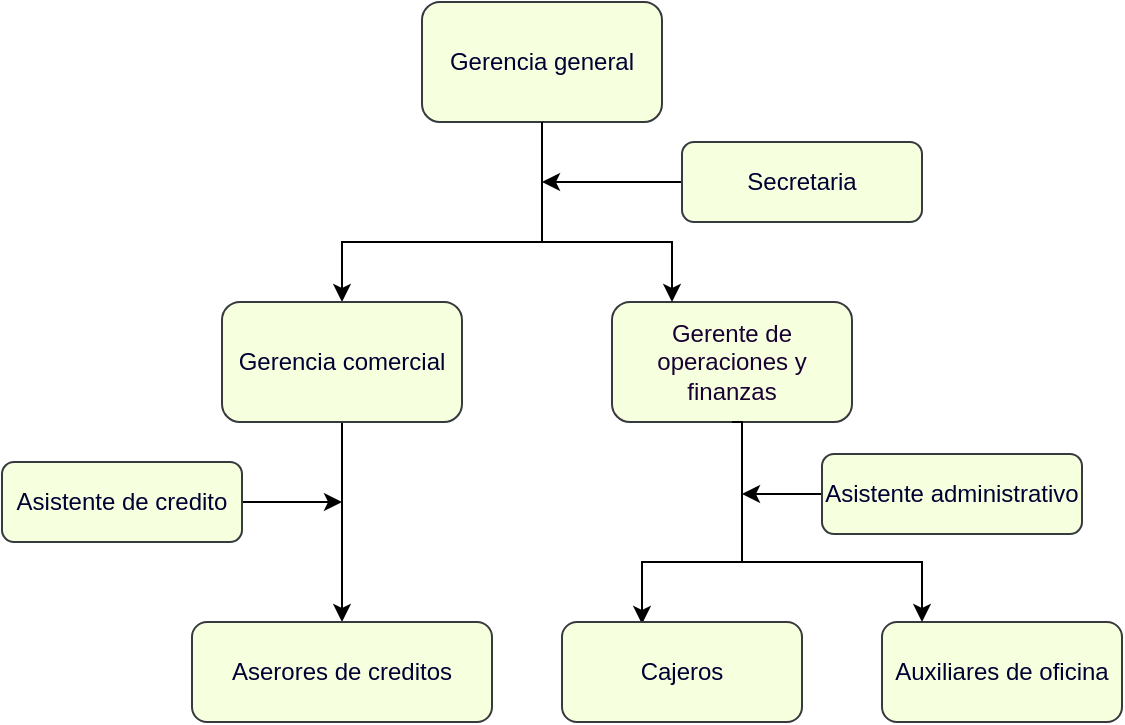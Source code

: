 <mxfile>
    <diagram id="oxYYXQ5WkXWfe8dbFt6P" name="Page-1">
        <mxGraphModel dx="504" dy="365" grid="1" gridSize="10" guides="1" tooltips="1" connect="1" arrows="1" fold="1" page="1" pageScale="1" pageWidth="850" pageHeight="1100" math="0" shadow="0">
            <root>
                <mxCell id="0"/>
                <mxCell id="1" parent="0"/>
                <mxCell id="14" style="edgeStyle=orthogonalEdgeStyle;rounded=0;orthogonalLoop=1;jettySize=auto;html=1;entryX=0.5;entryY=0;entryDx=0;entryDy=0;" parent="1" source="2" target="4" edge="1">
                    <mxGeometry relative="1" as="geometry">
                        <Array as="points">
                            <mxPoint x="390" y="410"/>
                            <mxPoint x="290" y="410"/>
                        </Array>
                    </mxGeometry>
                </mxCell>
                <mxCell id="2" value="Gerencia general" style="rounded=1;whiteSpace=wrap;html=1;strokeColor=#36393d;fontColor=#000033;fillColor=#F6FFDE;" parent="1" vertex="1">
                    <mxGeometry x="330" y="290" width="120" height="60" as="geometry"/>
                </mxCell>
                <mxCell id="16" style="edgeStyle=orthogonalEdgeStyle;rounded=0;orthogonalLoop=1;jettySize=auto;html=1;exitX=0;exitY=0.5;exitDx=0;exitDy=0;" parent="1" source="3" edge="1">
                    <mxGeometry relative="1" as="geometry">
                        <mxPoint x="390" y="380" as="targetPoint"/>
                    </mxGeometry>
                </mxCell>
                <mxCell id="3" value="Secretaria" style="rounded=1;whiteSpace=wrap;html=1;strokeColor=#36393d;fontColor=#000033;fillColor=#F6FFDE;" parent="1" vertex="1">
                    <mxGeometry x="460" y="360" width="120" height="40" as="geometry"/>
                </mxCell>
                <mxCell id="17" style="edgeStyle=orthogonalEdgeStyle;rounded=0;orthogonalLoop=1;jettySize=auto;html=1;entryX=0.5;entryY=0;entryDx=0;entryDy=0;" parent="1" source="4" target="8" edge="1">
                    <mxGeometry relative="1" as="geometry"/>
                </mxCell>
                <mxCell id="4" value="Gerencia comercial" style="rounded=1;whiteSpace=wrap;html=1;strokeColor=#36393d;fontColor=#000033;fillColor=#F6FFDE;" parent="1" vertex="1">
                    <mxGeometry x="230" y="440" width="120" height="60" as="geometry"/>
                </mxCell>
                <mxCell id="19" style="edgeStyle=orthogonalEdgeStyle;rounded=0;orthogonalLoop=1;jettySize=auto;html=1;" parent="1" source="5" edge="1">
                    <mxGeometry relative="1" as="geometry">
                        <mxPoint x="440" y="601" as="targetPoint"/>
                        <Array as="points">
                            <mxPoint x="490" y="570"/>
                            <mxPoint x="440" y="570"/>
                        </Array>
                    </mxGeometry>
                </mxCell>
                <mxCell id="5" value="Gerente de operaciones y finanzas" style="rounded=1;whiteSpace=wrap;html=1;strokeColor=#36393d;fontColor=#190033;fillColor=#F6FFDE;" parent="1" vertex="1">
                    <mxGeometry x="425" y="440" width="120" height="60" as="geometry"/>
                </mxCell>
                <mxCell id="18" style="edgeStyle=orthogonalEdgeStyle;rounded=0;orthogonalLoop=1;jettySize=auto;html=1;" parent="1" source="6" edge="1">
                    <mxGeometry relative="1" as="geometry">
                        <mxPoint x="290" y="540" as="targetPoint"/>
                    </mxGeometry>
                </mxCell>
                <mxCell id="6" value="Asistente de credito" style="rounded=1;whiteSpace=wrap;html=1;strokeColor=#36393d;fontColor=#000033;fillColor=#F6FFDE;" parent="1" vertex="1">
                    <mxGeometry x="120" y="520" width="120" height="40" as="geometry"/>
                </mxCell>
                <mxCell id="21" style="edgeStyle=orthogonalEdgeStyle;rounded=0;orthogonalLoop=1;jettySize=auto;html=1;" parent="1" source="7" edge="1">
                    <mxGeometry relative="1" as="geometry">
                        <mxPoint x="490" y="536" as="targetPoint"/>
                    </mxGeometry>
                </mxCell>
                <mxCell id="7" value="Asistente administrativo" style="rounded=1;whiteSpace=wrap;html=1;strokeColor=#36393d;fontColor=#000033;fillColor=#F6FFDE;" parent="1" vertex="1">
                    <mxGeometry x="530" y="516" width="130" height="40" as="geometry"/>
                </mxCell>
                <mxCell id="8" value="Aserores de creditos" style="rounded=1;whiteSpace=wrap;html=1;strokeColor=#36393d;fontColor=#000033;fillColor=#F6FFDE;" parent="1" vertex="1">
                    <mxGeometry x="215" y="600" width="150" height="50" as="geometry"/>
                </mxCell>
                <mxCell id="9" value="Cajeros" style="rounded=1;whiteSpace=wrap;html=1;strokeColor=#36393d;fontColor=#000033;fillColor=#F6FFDE;" parent="1" vertex="1">
                    <mxGeometry x="400" y="600" width="120" height="50" as="geometry"/>
                </mxCell>
                <mxCell id="10" value="Auxiliares de oficina" style="rounded=1;whiteSpace=wrap;html=1;strokeColor=#36393d;fontColor=#000033;fillColor=#F6FFDE;" parent="1" vertex="1">
                    <mxGeometry x="560" y="600" width="120" height="50" as="geometry"/>
                </mxCell>
                <mxCell id="15" style="edgeStyle=orthogonalEdgeStyle;rounded=0;orthogonalLoop=1;jettySize=auto;html=1;entryX=0.25;entryY=0;entryDx=0;entryDy=0;exitX=0.5;exitY=1;exitDx=0;exitDy=0;" parent="1" source="2" target="5" edge="1">
                    <mxGeometry relative="1" as="geometry">
                        <mxPoint x="400" y="360" as="sourcePoint"/>
                        <mxPoint x="300" y="450" as="targetPoint"/>
                        <Array as="points">
                            <mxPoint x="390" y="410"/>
                            <mxPoint x="455" y="410"/>
                        </Array>
                    </mxGeometry>
                </mxCell>
                <mxCell id="20" style="edgeStyle=orthogonalEdgeStyle;rounded=0;orthogonalLoop=1;jettySize=auto;html=1;exitX=0.5;exitY=1;exitDx=0;exitDy=0;" parent="1" source="5" target="10" edge="1">
                    <mxGeometry relative="1" as="geometry">
                        <mxPoint x="495" y="510" as="sourcePoint"/>
                        <mxPoint x="461" y="611.02" as="targetPoint"/>
                        <Array as="points">
                            <mxPoint x="490" y="500"/>
                            <mxPoint x="490" y="570"/>
                            <mxPoint x="580" y="570"/>
                        </Array>
                    </mxGeometry>
                </mxCell>
            </root>
        </mxGraphModel>
    </diagram>
</mxfile>